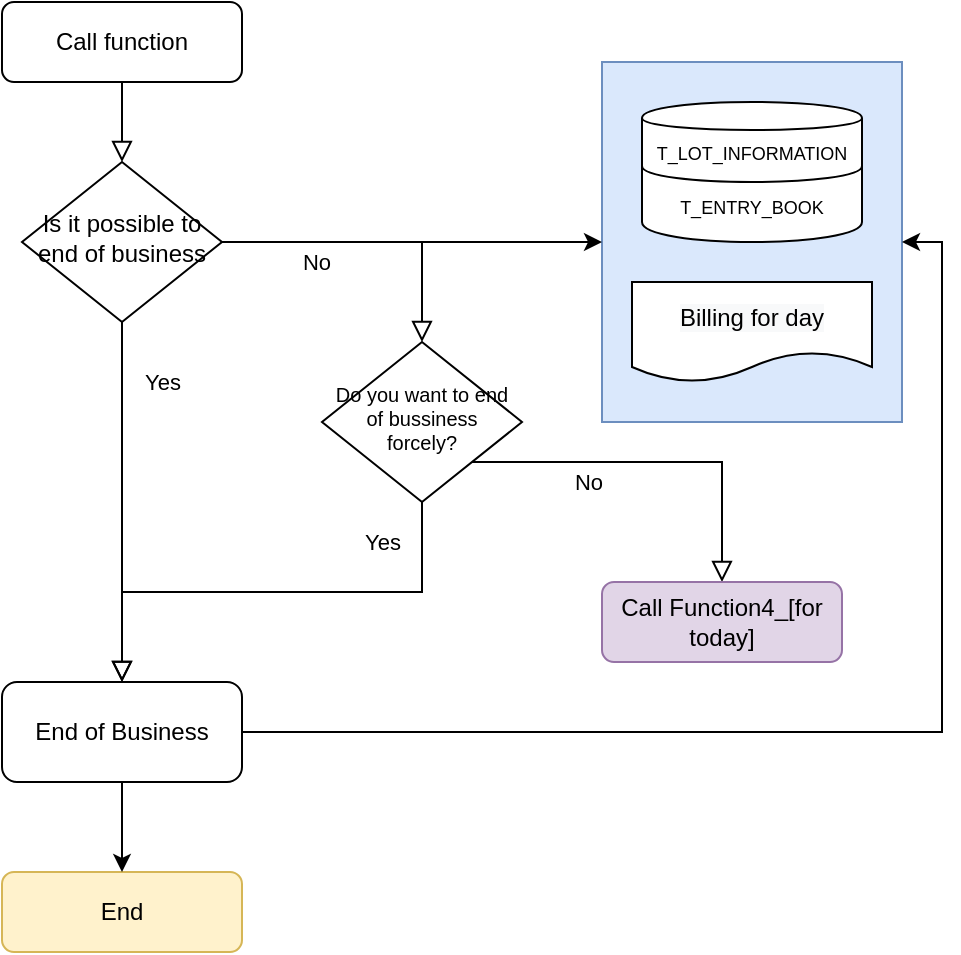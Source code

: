<mxfile version="13.0.6" type="device"><diagram id="C5RBs43oDa-KdzZeNtuy" name="Page-1"><mxGraphModel dx="942" dy="533" grid="1" gridSize="10" guides="1" tooltips="1" connect="1" arrows="1" fold="1" page="1" pageScale="1" pageWidth="827" pageHeight="1169" background="none" math="0" shadow="0"><root><mxCell id="WIyWlLk6GJQsqaUBKTNV-0"/><mxCell id="WIyWlLk6GJQsqaUBKTNV-1" parent="WIyWlLk6GJQsqaUBKTNV-0"/><mxCell id="fdCpZ1pWkz0-kFU7bTp5-7" value="" style="rounded=0;whiteSpace=wrap;html=1;fontSize=9;fillColor=#dae8fc;strokeColor=#6c8ebf;" parent="WIyWlLk6GJQsqaUBKTNV-1" vertex="1"><mxGeometry x="460" y="120" width="150" height="180" as="geometry"/></mxCell><mxCell id="WIyWlLk6GJQsqaUBKTNV-2" value="" style="rounded=0;html=1;jettySize=auto;orthogonalLoop=1;fontSize=11;endArrow=block;endFill=0;endSize=8;strokeWidth=1;shadow=0;labelBackgroundColor=none;edgeStyle=orthogonalEdgeStyle;" parent="WIyWlLk6GJQsqaUBKTNV-1" source="WIyWlLk6GJQsqaUBKTNV-3" target="WIyWlLk6GJQsqaUBKTNV-6" edge="1"><mxGeometry relative="1" as="geometry"/></mxCell><mxCell id="WIyWlLk6GJQsqaUBKTNV-3" value="Call function" style="rounded=1;whiteSpace=wrap;html=1;fontSize=12;glass=0;strokeWidth=1;shadow=0;" parent="WIyWlLk6GJQsqaUBKTNV-1" vertex="1"><mxGeometry x="160" y="90" width="120" height="40" as="geometry"/></mxCell><mxCell id="WIyWlLk6GJQsqaUBKTNV-4" value="Yes" style="rounded=0;html=1;jettySize=auto;orthogonalLoop=1;fontSize=11;endArrow=block;endFill=0;endSize=8;strokeWidth=1;shadow=0;labelBackgroundColor=none;edgeStyle=orthogonalEdgeStyle;entryX=0.5;entryY=0;entryDx=0;entryDy=0;" parent="WIyWlLk6GJQsqaUBKTNV-1" source="WIyWlLk6GJQsqaUBKTNV-6" target="fdCpZ1pWkz0-kFU7bTp5-20" edge="1"><mxGeometry x="-0.667" y="20" relative="1" as="geometry"><mxPoint as="offset"/><mxPoint x="220" y="290" as="targetPoint"/></mxGeometry></mxCell><mxCell id="WIyWlLk6GJQsqaUBKTNV-5" value="No" style="edgeStyle=orthogonalEdgeStyle;rounded=0;html=1;jettySize=auto;orthogonalLoop=1;fontSize=11;endArrow=block;endFill=0;endSize=8;strokeWidth=1;shadow=0;labelBackgroundColor=none;" parent="WIyWlLk6GJQsqaUBKTNV-1" source="WIyWlLk6GJQsqaUBKTNV-6" target="E8X7QHziTkM0txNoopyA-1" edge="1"><mxGeometry x="-0.375" y="-10" relative="1" as="geometry"><mxPoint as="offset"/><mxPoint x="370" y="265" as="targetPoint"/></mxGeometry></mxCell><mxCell id="fdCpZ1pWkz0-kFU7bTp5-8" style="edgeStyle=orthogonalEdgeStyle;rounded=0;orthogonalLoop=1;jettySize=auto;html=1;exitX=1;exitY=0.5;exitDx=0;exitDy=0;entryX=0;entryY=0.5;entryDx=0;entryDy=0;fontSize=9;" parent="WIyWlLk6GJQsqaUBKTNV-1" source="WIyWlLk6GJQsqaUBKTNV-6" target="fdCpZ1pWkz0-kFU7bTp5-7" edge="1"><mxGeometry relative="1" as="geometry"/></mxCell><mxCell id="WIyWlLk6GJQsqaUBKTNV-6" value="Is it possible to end of business" style="rhombus;whiteSpace=wrap;html=1;shadow=0;fontFamily=Helvetica;fontSize=12;align=center;strokeWidth=1;spacing=6;spacingTop=-4;" parent="WIyWlLk6GJQsqaUBKTNV-1" vertex="1"><mxGeometry x="170" y="170" width="100" height="80" as="geometry"/></mxCell><mxCell id="WIyWlLk6GJQsqaUBKTNV-11" value="End" style="rounded=1;whiteSpace=wrap;html=1;fontSize=12;glass=0;strokeWidth=1;shadow=0;fillColor=#fff2cc;strokeColor=#d6b656;" parent="WIyWlLk6GJQsqaUBKTNV-1" vertex="1"><mxGeometry x="160" y="525" width="120" height="40" as="geometry"/></mxCell><mxCell id="fdCpZ1pWkz0-kFU7bTp5-0" value="T_ENTRY_BOOK" style="shape=cylinder;whiteSpace=wrap;html=1;boundedLbl=1;backgroundOutline=1;fontSize=9;" parent="WIyWlLk6GJQsqaUBKTNV-1" vertex="1"><mxGeometry x="480" y="160" width="110" height="50" as="geometry"/></mxCell><mxCell id="fdCpZ1pWkz0-kFU7bTp5-1" value="T_LOT_INFORMATION" style="shape=cylinder;whiteSpace=wrap;html=1;boundedLbl=1;backgroundOutline=1;fontSize=9;" parent="WIyWlLk6GJQsqaUBKTNV-1" vertex="1"><mxGeometry x="480" y="140" width="110" height="40" as="geometry"/></mxCell><mxCell id="fdCpZ1pWkz0-kFU7bTp5-21" style="edgeStyle=orthogonalEdgeStyle;rounded=0;orthogonalLoop=1;jettySize=auto;html=1;exitX=1;exitY=0.5;exitDx=0;exitDy=0;entryX=1;entryY=0.5;entryDx=0;entryDy=0;fontSize=12;" parent="WIyWlLk6GJQsqaUBKTNV-1" source="fdCpZ1pWkz0-kFU7bTp5-20" target="fdCpZ1pWkz0-kFU7bTp5-7" edge="1"><mxGeometry relative="1" as="geometry"/></mxCell><mxCell id="fdCpZ1pWkz0-kFU7bTp5-23" style="edgeStyle=orthogonalEdgeStyle;rounded=0;orthogonalLoop=1;jettySize=auto;html=1;exitX=0.5;exitY=1;exitDx=0;exitDy=0;entryX=0.5;entryY=0;entryDx=0;entryDy=0;fontSize=12;" parent="WIyWlLk6GJQsqaUBKTNV-1" source="fdCpZ1pWkz0-kFU7bTp5-20" target="WIyWlLk6GJQsqaUBKTNV-11" edge="1"><mxGeometry relative="1" as="geometry"/></mxCell><mxCell id="fdCpZ1pWkz0-kFU7bTp5-20" value="End of Business" style="rounded=1;whiteSpace=wrap;html=1;fontSize=12;" parent="WIyWlLk6GJQsqaUBKTNV-1" vertex="1"><mxGeometry x="160" y="430" width="120" height="50" as="geometry"/></mxCell><mxCell id="E8X7QHziTkM0txNoopyA-1" value="Do you want to end of bussiness forcely?" style="rhombus;whiteSpace=wrap;html=1;shadow=0;fontFamily=Helvetica;fontSize=10;align=center;strokeWidth=1;spacing=6;spacingTop=-4;" vertex="1" parent="WIyWlLk6GJQsqaUBKTNV-1"><mxGeometry x="320" y="260" width="100" height="80" as="geometry"/></mxCell><mxCell id="E8X7QHziTkM0txNoopyA-4" value="&#10;&#10;&lt;!--StartFragment--&gt;&lt;span style=&quot;color: rgb(0, 0, 0); font-family: Helvetica; font-size: 12px; font-style: normal; font-variant-ligatures: normal; font-variant-caps: normal; font-weight: 400; letter-spacing: normal; orphans: 2; text-align: center; text-indent: 0px; text-transform: none; widows: 2; word-spacing: 0px; -webkit-text-stroke-width: 0px; background-color: rgb(248, 249, 250); text-decoration-style: initial; text-decoration-color: initial; float: none; display: inline !important;&quot;&gt;Billing for day&lt;/span&gt;&lt;!--EndFragment--&gt;&#10;&#10;" style="shape=document;whiteSpace=wrap;html=1;boundedLbl=1;" vertex="1" parent="WIyWlLk6GJQsqaUBKTNV-1"><mxGeometry x="475" y="230" width="120" height="50" as="geometry"/></mxCell><mxCell id="E8X7QHziTkM0txNoopyA-5" value="No" style="edgeStyle=orthogonalEdgeStyle;rounded=0;html=1;jettySize=auto;orthogonalLoop=1;fontSize=11;endArrow=block;endFill=0;endSize=8;strokeWidth=1;shadow=0;labelBackgroundColor=none;entryX=0.5;entryY=0;entryDx=0;entryDy=0;exitX=1;exitY=1;exitDx=0;exitDy=0;" edge="1" parent="WIyWlLk6GJQsqaUBKTNV-1" source="E8X7QHziTkM0txNoopyA-1" target="E8X7QHziTkM0txNoopyA-6"><mxGeometry x="-0.375" y="-10" relative="1" as="geometry"><mxPoint as="offset"/><mxPoint x="520" y="430" as="targetPoint"/><mxPoint x="420" y="340" as="sourcePoint"/><Array as="points"><mxPoint x="520" y="320"/></Array></mxGeometry></mxCell><mxCell id="E8X7QHziTkM0txNoopyA-6" value="Call Function4_[for today]" style="rounded=1;whiteSpace=wrap;html=1;fontSize=12;glass=0;strokeWidth=1;shadow=0;fillColor=#e1d5e7;strokeColor=#9673a6;" vertex="1" parent="WIyWlLk6GJQsqaUBKTNV-1"><mxGeometry x="460" y="380" width="120" height="40" as="geometry"/></mxCell><mxCell id="E8X7QHziTkM0txNoopyA-8" value="Yes" style="rounded=0;html=1;jettySize=auto;orthogonalLoop=1;fontSize=11;endArrow=block;endFill=0;endSize=8;strokeWidth=1;shadow=0;labelBackgroundColor=none;edgeStyle=orthogonalEdgeStyle;exitX=0.5;exitY=1;exitDx=0;exitDy=0;entryX=0.5;entryY=0;entryDx=0;entryDy=0;" edge="1" parent="WIyWlLk6GJQsqaUBKTNV-1" source="E8X7QHziTkM0txNoopyA-1" target="fdCpZ1pWkz0-kFU7bTp5-20"><mxGeometry x="-0.458" y="-25" relative="1" as="geometry"><mxPoint as="offset"/><mxPoint x="220" y="510" as="targetPoint"/><mxPoint x="380" y="375" as="sourcePoint"/></mxGeometry></mxCell></root></mxGraphModel></diagram></mxfile>